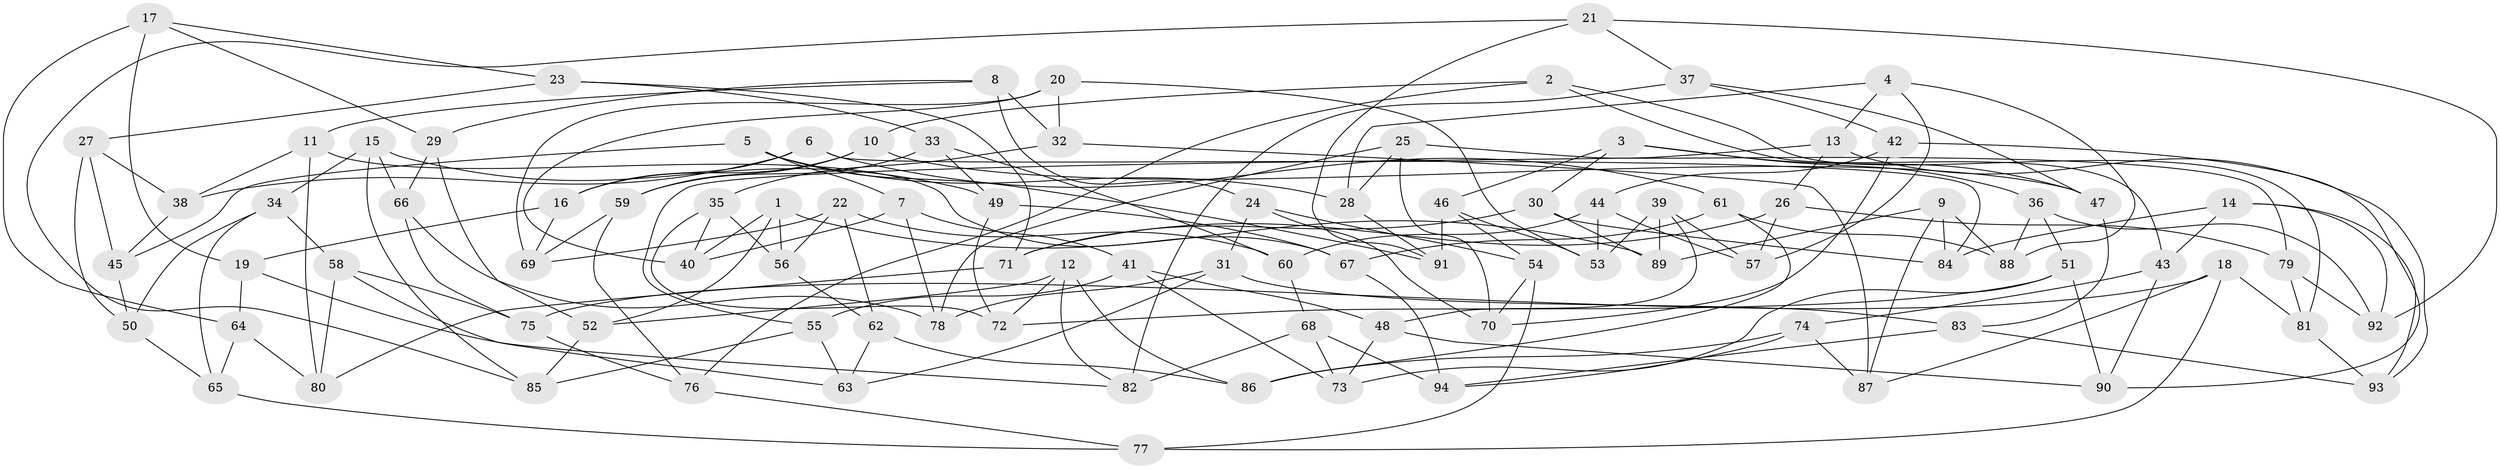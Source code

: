 // coarse degree distribution, {4: 0.3559322033898305, 6: 0.423728813559322, 5: 0.15254237288135594, 3: 0.05084745762711865, 2: 0.01694915254237288}
// Generated by graph-tools (version 1.1) at 2025/42/03/06/25 10:42:19]
// undirected, 94 vertices, 188 edges
graph export_dot {
graph [start="1"]
  node [color=gray90,style=filled];
  1;
  2;
  3;
  4;
  5;
  6;
  7;
  8;
  9;
  10;
  11;
  12;
  13;
  14;
  15;
  16;
  17;
  18;
  19;
  20;
  21;
  22;
  23;
  24;
  25;
  26;
  27;
  28;
  29;
  30;
  31;
  32;
  33;
  34;
  35;
  36;
  37;
  38;
  39;
  40;
  41;
  42;
  43;
  44;
  45;
  46;
  47;
  48;
  49;
  50;
  51;
  52;
  53;
  54;
  55;
  56;
  57;
  58;
  59;
  60;
  61;
  62;
  63;
  64;
  65;
  66;
  67;
  68;
  69;
  70;
  71;
  72;
  73;
  74;
  75;
  76;
  77;
  78;
  79;
  80;
  81;
  82;
  83;
  84;
  85;
  86;
  87;
  88;
  89;
  90;
  91;
  92;
  93;
  94;
  1 -- 89;
  1 -- 52;
  1 -- 56;
  1 -- 40;
  2 -- 43;
  2 -- 76;
  2 -- 81;
  2 -- 10;
  3 -- 36;
  3 -- 30;
  3 -- 47;
  3 -- 46;
  4 -- 57;
  4 -- 88;
  4 -- 28;
  4 -- 13;
  5 -- 45;
  5 -- 91;
  5 -- 28;
  5 -- 7;
  6 -- 38;
  6 -- 84;
  6 -- 16;
  6 -- 61;
  7 -- 41;
  7 -- 40;
  7 -- 78;
  8 -- 11;
  8 -- 29;
  8 -- 24;
  8 -- 32;
  9 -- 87;
  9 -- 89;
  9 -- 88;
  9 -- 84;
  10 -- 47;
  10 -- 16;
  10 -- 59;
  11 -- 38;
  11 -- 67;
  11 -- 80;
  12 -- 82;
  12 -- 72;
  12 -- 52;
  12 -- 86;
  13 -- 26;
  13 -- 55;
  13 -- 93;
  14 -- 84;
  14 -- 93;
  14 -- 92;
  14 -- 43;
  15 -- 34;
  15 -- 66;
  15 -- 85;
  15 -- 49;
  16 -- 69;
  16 -- 19;
  17 -- 19;
  17 -- 64;
  17 -- 29;
  17 -- 23;
  18 -- 75;
  18 -- 81;
  18 -- 87;
  18 -- 77;
  19 -- 82;
  19 -- 64;
  20 -- 32;
  20 -- 40;
  20 -- 69;
  20 -- 53;
  21 -- 92;
  21 -- 37;
  21 -- 91;
  21 -- 85;
  22 -- 56;
  22 -- 60;
  22 -- 62;
  22 -- 69;
  23 -- 33;
  23 -- 27;
  23 -- 71;
  24 -- 70;
  24 -- 31;
  24 -- 54;
  25 -- 70;
  25 -- 28;
  25 -- 78;
  25 -- 79;
  26 -- 79;
  26 -- 71;
  26 -- 57;
  27 -- 50;
  27 -- 38;
  27 -- 45;
  28 -- 91;
  29 -- 52;
  29 -- 66;
  30 -- 89;
  30 -- 71;
  30 -- 84;
  31 -- 63;
  31 -- 83;
  31 -- 78;
  32 -- 35;
  32 -- 87;
  33 -- 59;
  33 -- 60;
  33 -- 49;
  34 -- 58;
  34 -- 50;
  34 -- 65;
  35 -- 40;
  35 -- 56;
  35 -- 72;
  36 -- 51;
  36 -- 88;
  36 -- 92;
  37 -- 82;
  37 -- 47;
  37 -- 42;
  38 -- 45;
  39 -- 57;
  39 -- 48;
  39 -- 53;
  39 -- 89;
  41 -- 73;
  41 -- 55;
  41 -- 48;
  42 -- 90;
  42 -- 70;
  42 -- 44;
  43 -- 90;
  43 -- 74;
  44 -- 53;
  44 -- 60;
  44 -- 57;
  45 -- 50;
  46 -- 91;
  46 -- 54;
  46 -- 53;
  47 -- 83;
  48 -- 90;
  48 -- 73;
  49 -- 72;
  49 -- 67;
  50 -- 65;
  51 -- 72;
  51 -- 90;
  51 -- 73;
  52 -- 85;
  54 -- 77;
  54 -- 70;
  55 -- 63;
  55 -- 85;
  56 -- 62;
  58 -- 63;
  58 -- 80;
  58 -- 75;
  59 -- 76;
  59 -- 69;
  60 -- 68;
  61 -- 88;
  61 -- 67;
  61 -- 86;
  62 -- 86;
  62 -- 63;
  64 -- 65;
  64 -- 80;
  65 -- 77;
  66 -- 78;
  66 -- 75;
  67 -- 94;
  68 -- 94;
  68 -- 73;
  68 -- 82;
  71 -- 80;
  74 -- 86;
  74 -- 94;
  74 -- 87;
  75 -- 76;
  76 -- 77;
  79 -- 81;
  79 -- 92;
  81 -- 93;
  83 -- 93;
  83 -- 94;
}
